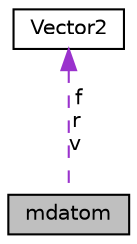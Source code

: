 digraph "mdatom"
{
 // LATEX_PDF_SIZE
  edge [fontname="Helvetica",fontsize="10",labelfontname="Helvetica",labelfontsize="10"];
  node [fontname="Helvetica",fontsize="10",shape=record];
  Node1 [label="mdatom",height=0.2,width=0.4,color="black", fillcolor="grey75", style="filled", fontcolor="black",tooltip=" "];
  Node2 -> Node1 [dir="back",color="darkorchid3",fontsize="10",style="dashed",label=" f\nr\nv" ];
  Node2 [label="Vector2",height=0.2,width=0.4,color="black", fillcolor="white", style="filled",URL="$structVector2.html",tooltip=" "];
}
